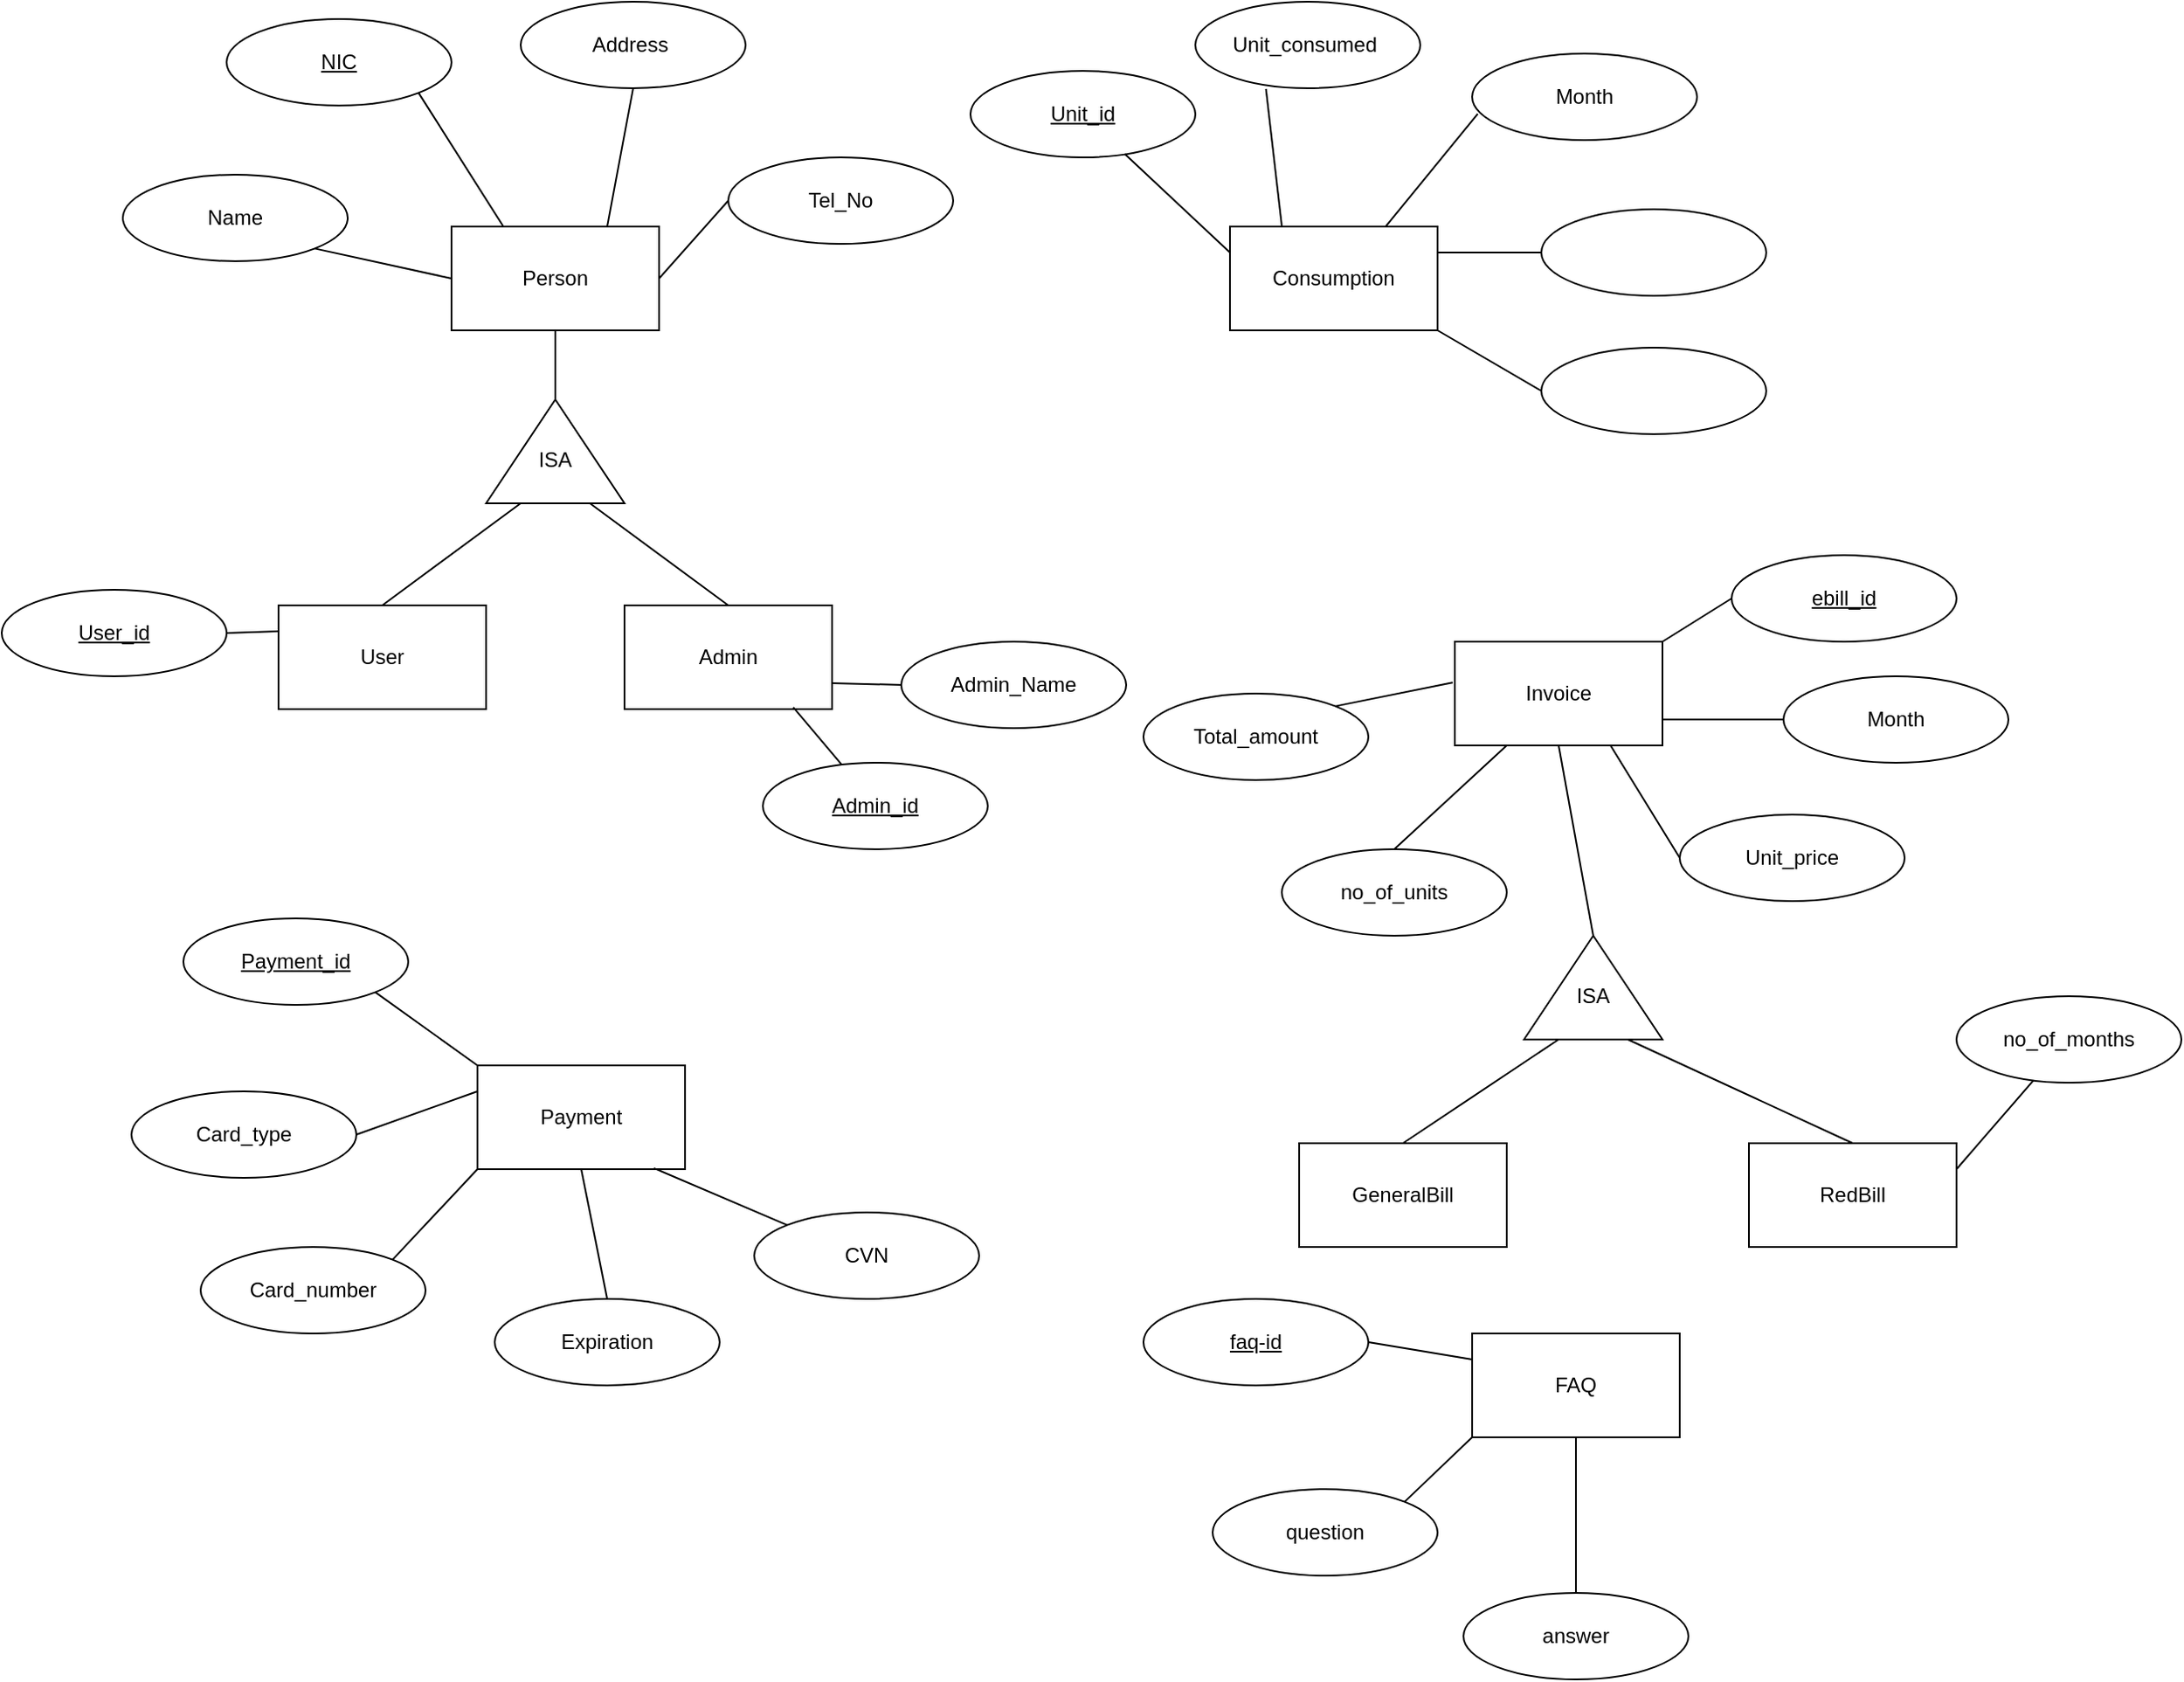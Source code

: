 <mxfile version="17.4.6" type="github">
  <diagram id="REATw2IOd7gXNYWE_nQx" name="Page-1">
    <mxGraphModel dx="1888" dy="1613" grid="1" gridSize="10" guides="1" tooltips="1" connect="1" arrows="1" fold="1" page="1" pageScale="1" pageWidth="850" pageHeight="1100" math="0" shadow="0">
      <root>
        <mxCell id="0" />
        <mxCell id="1" parent="0" />
        <mxCell id="FqQdUzC1CZzXCBDk6_UL-4" value="Admin" style="rounded=0;whiteSpace=wrap;html=1;" parent="1" vertex="1">
          <mxGeometry x="320" y="299" width="120" height="60" as="geometry" />
        </mxCell>
        <mxCell id="FqQdUzC1CZzXCBDk6_UL-5" value="User" style="rounded=0;whiteSpace=wrap;html=1;" parent="1" vertex="1">
          <mxGeometry x="120" y="299" width="120" height="60" as="geometry" />
        </mxCell>
        <mxCell id="FqQdUzC1CZzXCBDk6_UL-6" value="Person" style="rounded=0;whiteSpace=wrap;html=1;" parent="1" vertex="1">
          <mxGeometry x="220" y="80" width="120" height="60" as="geometry" />
        </mxCell>
        <mxCell id="FqQdUzC1CZzXCBDk6_UL-9" value="" style="endArrow=none;html=1;rounded=0;exitX=1;exitY=0.5;exitDx=0;exitDy=0;entryX=0.5;entryY=1;entryDx=0;entryDy=0;" parent="1" source="FqQdUzC1CZzXCBDk6_UL-8" target="FqQdUzC1CZzXCBDk6_UL-6" edge="1">
          <mxGeometry width="50" height="50" relative="1" as="geometry">
            <mxPoint x="400" y="160" as="sourcePoint" />
            <mxPoint x="450" y="110" as="targetPoint" />
          </mxGeometry>
        </mxCell>
        <mxCell id="FqQdUzC1CZzXCBDk6_UL-10" value="" style="endArrow=none;html=1;rounded=0;exitX=0.5;exitY=0;exitDx=0;exitDy=0;entryX=0;entryY=0.25;entryDx=0;entryDy=0;" parent="1" source="FqQdUzC1CZzXCBDk6_UL-5" target="FqQdUzC1CZzXCBDk6_UL-8" edge="1">
          <mxGeometry width="50" height="50" relative="1" as="geometry">
            <mxPoint x="140" y="240" as="sourcePoint" />
            <mxPoint x="190" y="190" as="targetPoint" />
          </mxGeometry>
        </mxCell>
        <mxCell id="FqQdUzC1CZzXCBDk6_UL-11" value="" style="endArrow=none;html=1;rounded=0;exitX=0.5;exitY=0;exitDx=0;exitDy=0;entryX=0;entryY=0.75;entryDx=0;entryDy=0;" parent="1" source="FqQdUzC1CZzXCBDk6_UL-4" target="FqQdUzC1CZzXCBDk6_UL-8" edge="1">
          <mxGeometry width="50" height="50" relative="1" as="geometry">
            <mxPoint x="360" y="250" as="sourcePoint" />
            <mxPoint x="410" y="200" as="targetPoint" />
          </mxGeometry>
        </mxCell>
        <mxCell id="FqQdUzC1CZzXCBDk6_UL-13" value="" style="group" parent="1" vertex="1" connectable="0">
          <mxGeometry x="240" y="180" width="80" height="60" as="geometry" />
        </mxCell>
        <mxCell id="FqQdUzC1CZzXCBDk6_UL-8" value="" style="triangle;whiteSpace=wrap;html=1;rotation=-90;" parent="FqQdUzC1CZzXCBDk6_UL-13" vertex="1">
          <mxGeometry x="10" y="-10" width="60" height="80" as="geometry" />
        </mxCell>
        <mxCell id="FqQdUzC1CZzXCBDk6_UL-12" value="ISA" style="text;html=1;strokeColor=none;fillColor=none;align=center;verticalAlign=middle;whiteSpace=wrap;rounded=0;" parent="FqQdUzC1CZzXCBDk6_UL-13" vertex="1">
          <mxGeometry x="10" y="20" width="60" height="30" as="geometry" />
        </mxCell>
        <mxCell id="FqQdUzC1CZzXCBDk6_UL-14" value="Consumption" style="rounded=0;whiteSpace=wrap;html=1;" parent="1" vertex="1">
          <mxGeometry x="670" y="80" width="120" height="60" as="geometry" />
        </mxCell>
        <mxCell id="FqQdUzC1CZzXCBDk6_UL-15" value="Invoice" style="rounded=0;whiteSpace=wrap;html=1;" parent="1" vertex="1">
          <mxGeometry x="800" y="320" width="120" height="60" as="geometry" />
        </mxCell>
        <mxCell id="FqQdUzC1CZzXCBDk6_UL-16" value="Payment" style="rounded=0;whiteSpace=wrap;html=1;" parent="1" vertex="1">
          <mxGeometry x="235" y="565" width="120" height="60" as="geometry" />
        </mxCell>
        <mxCell id="FqQdUzC1CZzXCBDk6_UL-17" value="FAQ" style="rounded=0;whiteSpace=wrap;html=1;" parent="1" vertex="1">
          <mxGeometry x="810" y="720" width="120" height="60" as="geometry" />
        </mxCell>
        <mxCell id="mUfpHvNTKIatgxwcpQyj-1" value="&lt;u&gt;Unit_id&lt;/u&gt;" style="ellipse;whiteSpace=wrap;html=1;" parent="1" vertex="1">
          <mxGeometry x="520" y="-10" width="130" height="50" as="geometry" />
        </mxCell>
        <mxCell id="B9TyuQoMkJUBBmV3hUPh-34" value="&lt;span&gt;&lt;u&gt;faq-id&lt;/u&gt;&lt;/span&gt;" style="ellipse;whiteSpace=wrap;html=1;" parent="1" vertex="1">
          <mxGeometry x="620" y="700" width="130" height="50" as="geometry" />
        </mxCell>
        <mxCell id="B9TyuQoMkJUBBmV3hUPh-35" value="Card_type" style="ellipse;whiteSpace=wrap;html=1;" parent="1" vertex="1">
          <mxGeometry x="35" y="580" width="130" height="50" as="geometry" />
        </mxCell>
        <mxCell id="B9TyuQoMkJUBBmV3hUPh-36" value="Name" style="ellipse;whiteSpace=wrap;html=1;" parent="1" vertex="1">
          <mxGeometry x="30" y="50" width="130" height="50" as="geometry" />
        </mxCell>
        <mxCell id="B9TyuQoMkJUBBmV3hUPh-37" value="Unit_consumed&amp;nbsp;" style="ellipse;whiteSpace=wrap;html=1;" parent="1" vertex="1">
          <mxGeometry x="650" y="-50" width="130" height="50" as="geometry" />
        </mxCell>
        <mxCell id="B9TyuQoMkJUBBmV3hUPh-38" value="&lt;span&gt;Card_number&lt;/span&gt;" style="ellipse;whiteSpace=wrap;html=1;" parent="1" vertex="1">
          <mxGeometry x="75" y="670" width="130" height="50" as="geometry" />
        </mxCell>
        <mxCell id="B9TyuQoMkJUBBmV3hUPh-39" value="Expiration" style="ellipse;whiteSpace=wrap;html=1;" parent="1" vertex="1">
          <mxGeometry x="245" y="700" width="130" height="50" as="geometry" />
        </mxCell>
        <mxCell id="B9TyuQoMkJUBBmV3hUPh-40" value="CVN" style="ellipse;whiteSpace=wrap;html=1;" parent="1" vertex="1">
          <mxGeometry x="395" y="650" width="130" height="50" as="geometry" />
        </mxCell>
        <mxCell id="B9TyuQoMkJUBBmV3hUPh-41" value="&lt;span&gt;question&lt;/span&gt;" style="ellipse;whiteSpace=wrap;html=1;" parent="1" vertex="1">
          <mxGeometry x="660" y="810" width="130" height="50" as="geometry" />
        </mxCell>
        <mxCell id="B9TyuQoMkJUBBmV3hUPh-42" value="&lt;span&gt;answer&lt;/span&gt;" style="ellipse;whiteSpace=wrap;html=1;" parent="1" vertex="1">
          <mxGeometry x="805" y="870" width="130" height="50" as="geometry" />
        </mxCell>
        <mxCell id="B9TyuQoMkJUBBmV3hUPh-45" value="no_of_units" style="ellipse;whiteSpace=wrap;html=1;" parent="1" vertex="1">
          <mxGeometry x="700" y="440" width="130" height="50" as="geometry" />
        </mxCell>
        <mxCell id="B9TyuQoMkJUBBmV3hUPh-46" value="Unit_price" style="ellipse;whiteSpace=wrap;html=1;" parent="1" vertex="1">
          <mxGeometry x="930" y="420" width="130" height="50" as="geometry" />
        </mxCell>
        <mxCell id="B9TyuQoMkJUBBmV3hUPh-47" value="&lt;span&gt;Total_amount&lt;/span&gt;" style="ellipse;whiteSpace=wrap;html=1;" parent="1" vertex="1">
          <mxGeometry x="620" y="350" width="130" height="50" as="geometry" />
        </mxCell>
        <mxCell id="B9TyuQoMkJUBBmV3hUPh-48" value="Month" style="ellipse;whiteSpace=wrap;html=1;" parent="1" vertex="1">
          <mxGeometry x="990" y="340" width="130" height="50" as="geometry" />
        </mxCell>
        <mxCell id="B9TyuQoMkJUBBmV3hUPh-49" value="&lt;u&gt;ebill_id&lt;/u&gt;" style="ellipse;whiteSpace=wrap;html=1;" parent="1" vertex="1">
          <mxGeometry x="960" y="270" width="130" height="50" as="geometry" />
        </mxCell>
        <mxCell id="B9TyuQoMkJUBBmV3hUPh-50" value="&lt;span&gt;Month&lt;/span&gt;" style="ellipse;whiteSpace=wrap;html=1;" parent="1" vertex="1">
          <mxGeometry x="810" y="-20" width="130" height="50" as="geometry" />
        </mxCell>
        <mxCell id="B9TyuQoMkJUBBmV3hUPh-51" value="" style="ellipse;whiteSpace=wrap;html=1;" parent="1" vertex="1">
          <mxGeometry x="850" y="70" width="130" height="50" as="geometry" />
        </mxCell>
        <mxCell id="B9TyuQoMkJUBBmV3hUPh-52" value="" style="ellipse;whiteSpace=wrap;html=1;" parent="1" vertex="1">
          <mxGeometry x="850" y="150" width="130" height="50" as="geometry" />
        </mxCell>
        <mxCell id="B9TyuQoMkJUBBmV3hUPh-54" value="&lt;u&gt;NIC&lt;/u&gt;" style="ellipse;whiteSpace=wrap;html=1;" parent="1" vertex="1">
          <mxGeometry x="90" y="-40" width="130" height="50" as="geometry" />
        </mxCell>
        <mxCell id="B9TyuQoMkJUBBmV3hUPh-55" value="Address&amp;nbsp;" style="ellipse;whiteSpace=wrap;html=1;" parent="1" vertex="1">
          <mxGeometry x="260" y="-50" width="130" height="50" as="geometry" />
        </mxCell>
        <mxCell id="B9TyuQoMkJUBBmV3hUPh-56" value="Tel_No" style="ellipse;whiteSpace=wrap;html=1;" parent="1" vertex="1">
          <mxGeometry x="380" y="40" width="130" height="50" as="geometry" />
        </mxCell>
        <mxCell id="B9TyuQoMkJUBBmV3hUPh-57" value="&lt;u&gt;Payment_id&lt;/u&gt;" style="ellipse;whiteSpace=wrap;html=1;" parent="1" vertex="1">
          <mxGeometry x="65" y="480" width="130" height="50" as="geometry" />
        </mxCell>
        <mxCell id="B9TyuQoMkJUBBmV3hUPh-58" value="" style="endArrow=none;html=1;rounded=0;exitX=1;exitY=0.5;exitDx=0;exitDy=0;entryX=0;entryY=0.5;entryDx=0;entryDy=0;" parent="1" source="FqQdUzC1CZzXCBDk6_UL-6" target="B9TyuQoMkJUBBmV3hUPh-56" edge="1">
          <mxGeometry width="50" height="50" relative="1" as="geometry">
            <mxPoint x="390" y="190" as="sourcePoint" />
            <mxPoint x="440" y="140" as="targetPoint" />
          </mxGeometry>
        </mxCell>
        <mxCell id="B9TyuQoMkJUBBmV3hUPh-59" value="" style="endArrow=none;html=1;rounded=0;exitX=0.75;exitY=0;exitDx=0;exitDy=0;entryX=0.5;entryY=1;entryDx=0;entryDy=0;" parent="1" source="FqQdUzC1CZzXCBDk6_UL-6" target="B9TyuQoMkJUBBmV3hUPh-55" edge="1">
          <mxGeometry width="50" height="50" relative="1" as="geometry">
            <mxPoint x="350" y="120" as="sourcePoint" />
            <mxPoint x="389.038" y="82.678" as="targetPoint" />
          </mxGeometry>
        </mxCell>
        <mxCell id="B9TyuQoMkJUBBmV3hUPh-60" value="" style="endArrow=none;html=1;rounded=0;exitX=0.25;exitY=0;exitDx=0;exitDy=0;entryX=1;entryY=1;entryDx=0;entryDy=0;" parent="1" source="FqQdUzC1CZzXCBDk6_UL-6" target="B9TyuQoMkJUBBmV3hUPh-54" edge="1">
          <mxGeometry width="50" height="50" relative="1" as="geometry">
            <mxPoint x="320" y="90" as="sourcePoint" />
            <mxPoint x="335" y="10" as="targetPoint" />
          </mxGeometry>
        </mxCell>
        <mxCell id="B9TyuQoMkJUBBmV3hUPh-62" value="" style="endArrow=none;html=1;rounded=0;exitX=0;exitY=0.5;exitDx=0;exitDy=0;entryX=1;entryY=1;entryDx=0;entryDy=0;" parent="1" source="FqQdUzC1CZzXCBDk6_UL-6" target="B9TyuQoMkJUBBmV3hUPh-36" edge="1">
          <mxGeometry width="50" height="50" relative="1" as="geometry">
            <mxPoint x="230" y="105" as="sourcePoint" />
            <mxPoint x="160" y="85" as="targetPoint" />
          </mxGeometry>
        </mxCell>
        <mxCell id="B9TyuQoMkJUBBmV3hUPh-63" value="" style="endArrow=none;html=1;rounded=0;exitX=0;exitY=0.25;exitDx=0;exitDy=0;entryX=0.686;entryY=0.96;entryDx=0;entryDy=0;entryPerimeter=0;" parent="1" source="FqQdUzC1CZzXCBDk6_UL-14" target="mUfpHvNTKIatgxwcpQyj-1" edge="1">
          <mxGeometry width="50" height="50" relative="1" as="geometry">
            <mxPoint x="570" as="sourcePoint" />
            <mxPoint x="280" y="-35" as="targetPoint" />
          </mxGeometry>
        </mxCell>
        <mxCell id="B9TyuQoMkJUBBmV3hUPh-64" value="" style="endArrow=none;html=1;rounded=0;exitX=0.25;exitY=0;exitDx=0;exitDy=0;entryX=0.314;entryY=1.008;entryDx=0;entryDy=0;entryPerimeter=0;" parent="1" source="FqQdUzC1CZzXCBDk6_UL-14" target="B9TyuQoMkJUBBmV3hUPh-37" edge="1">
          <mxGeometry width="50" height="50" relative="1" as="geometry">
            <mxPoint x="677.6" y="113.58" as="sourcePoint" />
            <mxPoint x="630.36" y="71.2" as="targetPoint" />
          </mxGeometry>
        </mxCell>
        <mxCell id="B9TyuQoMkJUBBmV3hUPh-65" value="" style="endArrow=none;html=1;rounded=0;exitX=0.75;exitY=0;exitDx=0;exitDy=0;entryX=0.025;entryY=0.696;entryDx=0;entryDy=0;entryPerimeter=0;" parent="1" source="FqQdUzC1CZzXCBDk6_UL-14" target="B9TyuQoMkJUBBmV3hUPh-50" edge="1">
          <mxGeometry width="50" height="50" relative="1" as="geometry">
            <mxPoint x="710" y="90" as="sourcePoint" />
            <mxPoint x="700.82" y="10.4" as="targetPoint" />
          </mxGeometry>
        </mxCell>
        <mxCell id="B9TyuQoMkJUBBmV3hUPh-66" value="" style="endArrow=none;html=1;rounded=0;exitX=1;exitY=0.25;exitDx=0;exitDy=0;entryX=0;entryY=0.5;entryDx=0;entryDy=0;" parent="1" source="FqQdUzC1CZzXCBDk6_UL-14" target="B9TyuQoMkJUBBmV3hUPh-51" edge="1">
          <mxGeometry width="50" height="50" relative="1" as="geometry">
            <mxPoint x="770" y="90" as="sourcePoint" />
            <mxPoint x="823.25" y="24.8" as="targetPoint" />
          </mxGeometry>
        </mxCell>
        <mxCell id="B9TyuQoMkJUBBmV3hUPh-67" value="" style="endArrow=none;html=1;rounded=0;exitX=1;exitY=1;exitDx=0;exitDy=0;entryX=0;entryY=0.5;entryDx=0;entryDy=0;" parent="1" source="FqQdUzC1CZzXCBDk6_UL-14" target="B9TyuQoMkJUBBmV3hUPh-52" edge="1">
          <mxGeometry width="50" height="50" relative="1" as="geometry">
            <mxPoint x="800" y="105" as="sourcePoint" />
            <mxPoint x="860" y="105" as="targetPoint" />
          </mxGeometry>
        </mxCell>
        <mxCell id="B9TyuQoMkJUBBmV3hUPh-68" value="" style="endArrow=none;html=1;rounded=0;exitX=1;exitY=0;exitDx=0;exitDy=0;entryX=-0.01;entryY=0.393;entryDx=0;entryDy=0;entryPerimeter=0;" parent="1" source="B9TyuQoMkJUBBmV3hUPh-47" target="FqQdUzC1CZzXCBDk6_UL-15" edge="1">
          <mxGeometry width="50" height="50" relative="1" as="geometry">
            <mxPoint x="730" y="300" as="sourcePoint" />
            <mxPoint x="780" y="250" as="targetPoint" />
          </mxGeometry>
        </mxCell>
        <mxCell id="B9TyuQoMkJUBBmV3hUPh-69" value="" style="endArrow=none;html=1;rounded=0;exitX=0.5;exitY=0;exitDx=0;exitDy=0;entryX=0.25;entryY=1;entryDx=0;entryDy=0;" parent="1" source="B9TyuQoMkJUBBmV3hUPh-45" target="FqQdUzC1CZzXCBDk6_UL-15" edge="1">
          <mxGeometry width="50" height="50" relative="1" as="geometry">
            <mxPoint x="750.36" y="381.6" as="sourcePoint" />
            <mxPoint x="808.8" y="353.58" as="targetPoint" />
          </mxGeometry>
        </mxCell>
        <mxCell id="B9TyuQoMkJUBBmV3hUPh-70" value="" style="endArrow=none;html=1;rounded=0;exitX=0;exitY=0.5;exitDx=0;exitDy=0;entryX=0.75;entryY=1;entryDx=0;entryDy=0;" parent="1" source="B9TyuQoMkJUBBmV3hUPh-46" target="FqQdUzC1CZzXCBDk6_UL-15" edge="1">
          <mxGeometry width="50" height="50" relative="1" as="geometry">
            <mxPoint x="760.36" y="391.6" as="sourcePoint" />
            <mxPoint x="818.8" y="363.58" as="targetPoint" />
          </mxGeometry>
        </mxCell>
        <mxCell id="B9TyuQoMkJUBBmV3hUPh-71" value="" style="endArrow=none;html=1;rounded=0;exitX=0;exitY=0.5;exitDx=0;exitDy=0;entryX=1;entryY=0.75;entryDx=0;entryDy=0;" parent="1" source="B9TyuQoMkJUBBmV3hUPh-48" target="FqQdUzC1CZzXCBDk6_UL-15" edge="1">
          <mxGeometry width="50" height="50" relative="1" as="geometry">
            <mxPoint x="940" y="455" as="sourcePoint" />
            <mxPoint x="900" y="390" as="targetPoint" />
          </mxGeometry>
        </mxCell>
        <mxCell id="B9TyuQoMkJUBBmV3hUPh-72" value="" style="endArrow=none;html=1;rounded=0;exitX=0;exitY=0.5;exitDx=0;exitDy=0;entryX=1;entryY=0;entryDx=0;entryDy=0;" parent="1" source="B9TyuQoMkJUBBmV3hUPh-49" target="FqQdUzC1CZzXCBDk6_UL-15" edge="1">
          <mxGeometry width="50" height="50" relative="1" as="geometry">
            <mxPoint x="950" y="465" as="sourcePoint" />
            <mxPoint x="910" y="400" as="targetPoint" />
          </mxGeometry>
        </mxCell>
        <mxCell id="B9TyuQoMkJUBBmV3hUPh-73" value="" style="endArrow=none;html=1;rounded=0;exitX=1;exitY=1;exitDx=0;exitDy=0;entryX=0;entryY=0;entryDx=0;entryDy=0;" parent="1" source="B9TyuQoMkJUBBmV3hUPh-57" target="FqQdUzC1CZzXCBDk6_UL-16" edge="1">
          <mxGeometry width="50" height="50" relative="1" as="geometry">
            <mxPoint x="255" y="530" as="sourcePoint" />
            <mxPoint x="305" y="480" as="targetPoint" />
          </mxGeometry>
        </mxCell>
        <mxCell id="B9TyuQoMkJUBBmV3hUPh-74" value="" style="endArrow=none;html=1;rounded=0;exitX=1;exitY=0.5;exitDx=0;exitDy=0;entryX=0;entryY=0.25;entryDx=0;entryDy=0;" parent="1" source="B9TyuQoMkJUBBmV3hUPh-35" target="FqQdUzC1CZzXCBDk6_UL-16" edge="1">
          <mxGeometry width="50" height="50" relative="1" as="geometry">
            <mxPoint x="195.962" y="532.678" as="sourcePoint" />
            <mxPoint x="245" y="575" as="targetPoint" />
          </mxGeometry>
        </mxCell>
        <mxCell id="B9TyuQoMkJUBBmV3hUPh-75" value="" style="endArrow=none;html=1;rounded=0;exitX=1;exitY=0;exitDx=0;exitDy=0;entryX=0;entryY=1;entryDx=0;entryDy=0;" parent="1" source="B9TyuQoMkJUBBmV3hUPh-38" target="FqQdUzC1CZzXCBDk6_UL-16" edge="1">
          <mxGeometry width="50" height="50" relative="1" as="geometry">
            <mxPoint x="165" y="585" as="sourcePoint" />
            <mxPoint x="245" y="590" as="targetPoint" />
          </mxGeometry>
        </mxCell>
        <mxCell id="B9TyuQoMkJUBBmV3hUPh-76" value="" style="endArrow=none;html=1;rounded=0;exitX=0.5;exitY=0;exitDx=0;exitDy=0;entryX=0.5;entryY=1;entryDx=0;entryDy=0;" parent="1" source="B9TyuQoMkJUBBmV3hUPh-39" target="FqQdUzC1CZzXCBDk6_UL-16" edge="1">
          <mxGeometry width="50" height="50" relative="1" as="geometry">
            <mxPoint x="205.962" y="667.322" as="sourcePoint" />
            <mxPoint x="245" y="635" as="targetPoint" />
          </mxGeometry>
        </mxCell>
        <mxCell id="B9TyuQoMkJUBBmV3hUPh-77" value="" style="endArrow=none;html=1;rounded=0;exitX=0;exitY=0;exitDx=0;exitDy=0;entryX=0.85;entryY=0.99;entryDx=0;entryDy=0;entryPerimeter=0;" parent="1" source="B9TyuQoMkJUBBmV3hUPh-40" target="FqQdUzC1CZzXCBDk6_UL-16" edge="1">
          <mxGeometry width="50" height="50" relative="1" as="geometry">
            <mxPoint x="320" y="700" as="sourcePoint" />
            <mxPoint x="305" y="635" as="targetPoint" />
          </mxGeometry>
        </mxCell>
        <mxCell id="B9TyuQoMkJUBBmV3hUPh-78" value="" style="endArrow=none;html=1;rounded=0;exitX=1;exitY=0.5;exitDx=0;exitDy=0;entryX=0;entryY=0.25;entryDx=0;entryDy=0;" parent="1" source="B9TyuQoMkJUBBmV3hUPh-34" target="FqQdUzC1CZzXCBDk6_UL-17" edge="1">
          <mxGeometry width="50" height="50" relative="1" as="geometry">
            <mxPoint x="780" y="700" as="sourcePoint" />
            <mxPoint x="830" y="650" as="targetPoint" />
          </mxGeometry>
        </mxCell>
        <mxCell id="B9TyuQoMkJUBBmV3hUPh-79" value="" style="endArrow=none;html=1;rounded=0;exitX=1;exitY=0;exitDx=0;exitDy=0;entryX=0;entryY=1;entryDx=0;entryDy=0;" parent="1" source="B9TyuQoMkJUBBmV3hUPh-41" target="FqQdUzC1CZzXCBDk6_UL-17" edge="1">
          <mxGeometry width="50" height="50" relative="1" as="geometry">
            <mxPoint x="760" y="735" as="sourcePoint" />
            <mxPoint x="820" y="745" as="targetPoint" />
          </mxGeometry>
        </mxCell>
        <mxCell id="B9TyuQoMkJUBBmV3hUPh-80" value="" style="endArrow=none;html=1;rounded=0;exitX=0.5;exitY=0;exitDx=0;exitDy=0;entryX=0.5;entryY=1;entryDx=0;entryDy=0;" parent="1" source="B9TyuQoMkJUBBmV3hUPh-42" target="FqQdUzC1CZzXCBDk6_UL-17" edge="1">
          <mxGeometry width="50" height="50" relative="1" as="geometry">
            <mxPoint x="780.962" y="827.322" as="sourcePoint" />
            <mxPoint x="820" y="790" as="targetPoint" />
          </mxGeometry>
        </mxCell>
        <mxCell id="B9TyuQoMkJUBBmV3hUPh-85" value="&lt;u&gt;User_id&lt;/u&gt;" style="ellipse;whiteSpace=wrap;html=1;" parent="1" vertex="1">
          <mxGeometry x="-40" y="290" width="130" height="50" as="geometry" />
        </mxCell>
        <mxCell id="B9TyuQoMkJUBBmV3hUPh-87" value="" style="endArrow=none;html=1;rounded=0;exitX=0;exitY=0.25;exitDx=0;exitDy=0;entryX=1;entryY=0.5;entryDx=0;entryDy=0;" parent="1" source="FqQdUzC1CZzXCBDk6_UL-5" target="B9TyuQoMkJUBBmV3hUPh-85" edge="1">
          <mxGeometry width="50" height="50" relative="1" as="geometry">
            <mxPoint x="100.39" y="316.4" as="sourcePoint" />
            <mxPoint x="20.0" y="359.0" as="targetPoint" />
          </mxGeometry>
        </mxCell>
        <mxCell id="B9TyuQoMkJUBBmV3hUPh-89" value="&lt;u&gt;Admin_id&lt;/u&gt;" style="ellipse;whiteSpace=wrap;html=1;" parent="1" vertex="1">
          <mxGeometry x="400" y="390" width="130" height="50" as="geometry" />
        </mxCell>
        <mxCell id="B9TyuQoMkJUBBmV3hUPh-90" value="Admin_Name" style="ellipse;whiteSpace=wrap;html=1;" parent="1" vertex="1">
          <mxGeometry x="480" y="320" width="130" height="50" as="geometry" />
        </mxCell>
        <mxCell id="B9TyuQoMkJUBBmV3hUPh-91" value="" style="endArrow=none;html=1;rounded=0;entryX=0.813;entryY=0.983;entryDx=0;entryDy=0;exitX=0.351;exitY=0.024;exitDx=0;exitDy=0;exitPerimeter=0;entryPerimeter=0;" parent="1" source="B9TyuQoMkJUBBmV3hUPh-89" target="FqQdUzC1CZzXCBDk6_UL-4" edge="1">
          <mxGeometry width="50" height="50" relative="1" as="geometry">
            <mxPoint x="260" y="470" as="sourcePoint" />
            <mxPoint x="310" y="420" as="targetPoint" />
          </mxGeometry>
        </mxCell>
        <mxCell id="B9TyuQoMkJUBBmV3hUPh-92" value="" style="endArrow=none;html=1;rounded=0;exitX=1;exitY=0.75;exitDx=0;exitDy=0;entryX=0;entryY=0.5;entryDx=0;entryDy=0;" parent="1" source="FqQdUzC1CZzXCBDk6_UL-4" target="B9TyuQoMkJUBBmV3hUPh-90" edge="1">
          <mxGeometry width="50" height="50" relative="1" as="geometry">
            <mxPoint x="480" y="300" as="sourcePoint" />
            <mxPoint x="530" y="250" as="targetPoint" />
          </mxGeometry>
        </mxCell>
        <mxCell id="bvBRy7_EH2xUKo3pj4ih-1" value="" style="group" vertex="1" connectable="0" parent="1">
          <mxGeometry x="840" y="490" width="80" height="60" as="geometry" />
        </mxCell>
        <mxCell id="bvBRy7_EH2xUKo3pj4ih-2" value="" style="triangle;whiteSpace=wrap;html=1;rotation=-90;" vertex="1" parent="bvBRy7_EH2xUKo3pj4ih-1">
          <mxGeometry x="10" y="-10" width="60" height="80" as="geometry" />
        </mxCell>
        <mxCell id="bvBRy7_EH2xUKo3pj4ih-3" value="ISA" style="text;html=1;strokeColor=none;fillColor=none;align=center;verticalAlign=middle;whiteSpace=wrap;rounded=0;" vertex="1" parent="bvBRy7_EH2xUKo3pj4ih-1">
          <mxGeometry x="10" y="20" width="60" height="30" as="geometry" />
        </mxCell>
        <mxCell id="bvBRy7_EH2xUKo3pj4ih-5" value="RedBill" style="rounded=0;whiteSpace=wrap;html=1;" vertex="1" parent="1">
          <mxGeometry x="970" y="610" width="120" height="60" as="geometry" />
        </mxCell>
        <mxCell id="bvBRy7_EH2xUKo3pj4ih-6" value="GeneralBill" style="rounded=0;whiteSpace=wrap;html=1;" vertex="1" parent="1">
          <mxGeometry x="710" y="610" width="120" height="60" as="geometry" />
        </mxCell>
        <mxCell id="bvBRy7_EH2xUKo3pj4ih-7" value="" style="endArrow=none;html=1;rounded=0;exitX=1;exitY=0.5;exitDx=0;exitDy=0;entryX=0.5;entryY=1;entryDx=0;entryDy=0;" edge="1" parent="1" source="bvBRy7_EH2xUKo3pj4ih-2" target="FqQdUzC1CZzXCBDk6_UL-15">
          <mxGeometry width="50" height="50" relative="1" as="geometry">
            <mxPoint x="775" y="450" as="sourcePoint" />
            <mxPoint x="840" y="390" as="targetPoint" />
          </mxGeometry>
        </mxCell>
        <mxCell id="bvBRy7_EH2xUKo3pj4ih-8" value="" style="endArrow=none;html=1;rounded=0;exitX=0.5;exitY=0;exitDx=0;exitDy=0;entryX=0;entryY=0.25;entryDx=0;entryDy=0;" edge="1" parent="1" source="bvBRy7_EH2xUKo3pj4ih-6" target="bvBRy7_EH2xUKo3pj4ih-2">
          <mxGeometry width="50" height="50" relative="1" as="geometry">
            <mxPoint x="890" y="500" as="sourcePoint" />
            <mxPoint x="870" y="390" as="targetPoint" />
          </mxGeometry>
        </mxCell>
        <mxCell id="bvBRy7_EH2xUKo3pj4ih-9" value="" style="endArrow=none;html=1;rounded=0;exitX=0.5;exitY=0;exitDx=0;exitDy=0;entryX=0;entryY=0.75;entryDx=0;entryDy=0;" edge="1" parent="1" source="bvBRy7_EH2xUKo3pj4ih-5" target="bvBRy7_EH2xUKo3pj4ih-2">
          <mxGeometry width="50" height="50" relative="1" as="geometry">
            <mxPoint x="780" y="620" as="sourcePoint" />
            <mxPoint x="870" y="560" as="targetPoint" />
          </mxGeometry>
        </mxCell>
        <mxCell id="bvBRy7_EH2xUKo3pj4ih-10" value="no_of_months" style="ellipse;whiteSpace=wrap;html=1;" vertex="1" parent="1">
          <mxGeometry x="1090" y="525" width="130" height="50" as="geometry" />
        </mxCell>
        <mxCell id="bvBRy7_EH2xUKo3pj4ih-12" value="" style="endArrow=none;html=1;rounded=0;entryX=1;entryY=0.25;entryDx=0;entryDy=0;" edge="1" parent="1" source="bvBRy7_EH2xUKo3pj4ih-10" target="bvBRy7_EH2xUKo3pj4ih-5">
          <mxGeometry width="50" height="50" relative="1" as="geometry">
            <mxPoint x="1040" y="620" as="sourcePoint" />
            <mxPoint x="910" y="560" as="targetPoint" />
          </mxGeometry>
        </mxCell>
      </root>
    </mxGraphModel>
  </diagram>
</mxfile>
